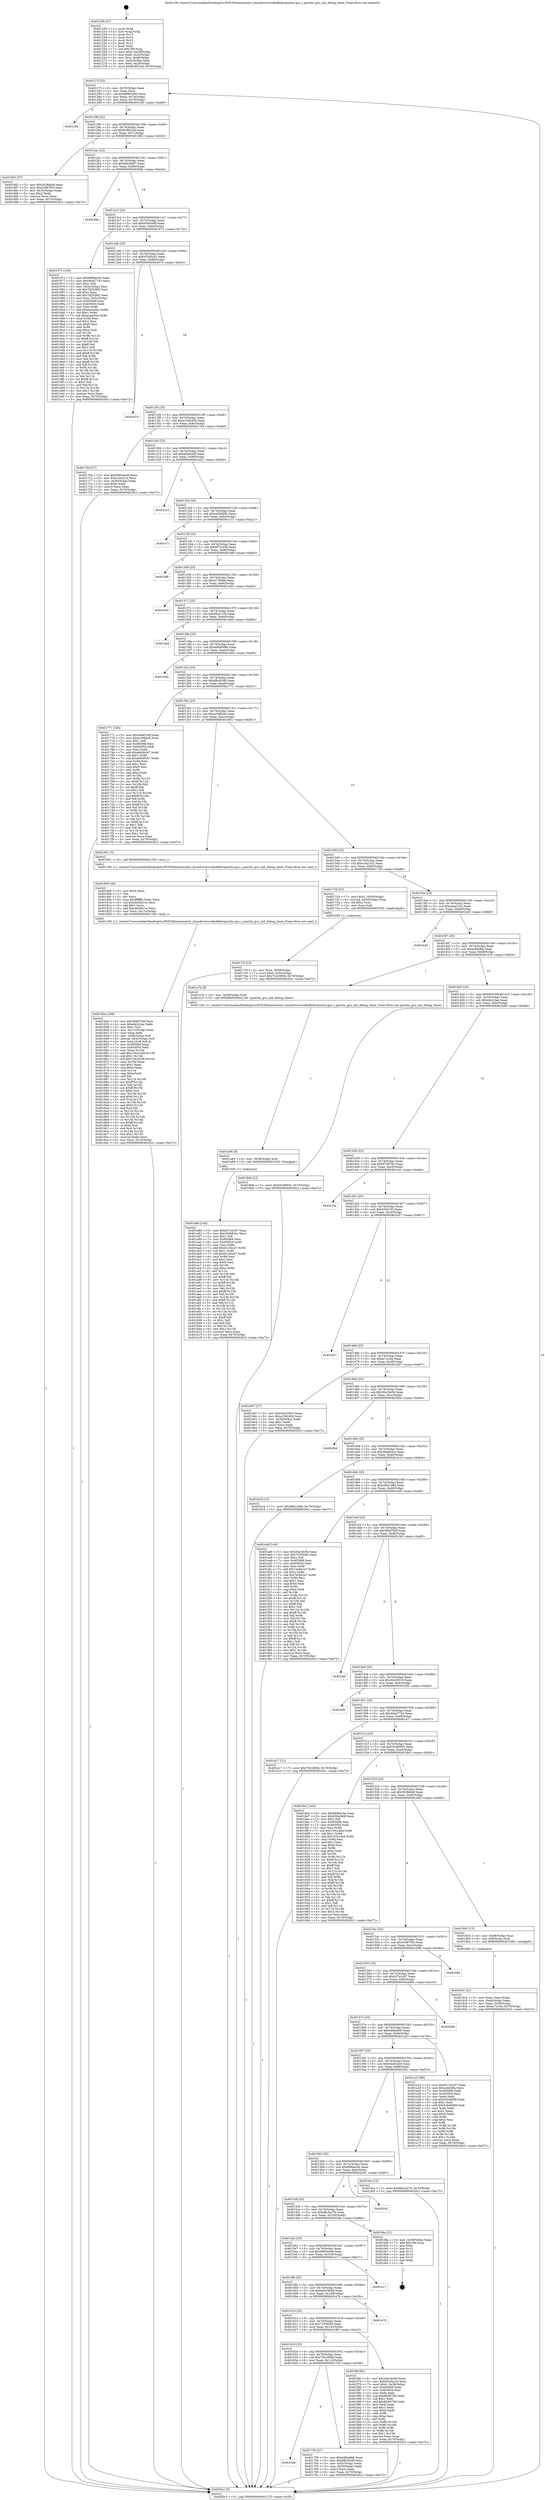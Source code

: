 digraph "0x401250" {
  label = "0x401250 (/mnt/c/Users/mathe/Desktop/tcc/POCII/binaries/extr_linuxdriversvideofbdevpxa3xx-gcu.c_pxa3xx_gcu_init_debug_timer_Final-ollvm.out::main(0))"
  labelloc = "t"
  node[shape=record]

  Entry [label="",width=0.3,height=0.3,shape=circle,fillcolor=black,style=filled]
  "0x40127f" [label="{
     0x40127f [23]\l
     | [instrs]\l
     &nbsp;&nbsp;0x40127f \<+3\>: mov -0x70(%rbp),%eax\l
     &nbsp;&nbsp;0x401282 \<+2\>: mov %eax,%ecx\l
     &nbsp;&nbsp;0x401284 \<+6\>: sub $0x8880c640,%ecx\l
     &nbsp;&nbsp;0x40128a \<+3\>: mov %eax,-0x74(%rbp)\l
     &nbsp;&nbsp;0x40128d \<+3\>: mov %ecx,-0x78(%rbp)\l
     &nbsp;&nbsp;0x401290 \<+6\>: je 0000000000401c56 \<main+0xa06\>\l
  }"]
  "0x401c56" [label="{
     0x401c56\l
  }", style=dashed]
  "0x401296" [label="{
     0x401296 [22]\l
     | [instrs]\l
     &nbsp;&nbsp;0x401296 \<+5\>: jmp 000000000040129b \<main+0x4b\>\l
     &nbsp;&nbsp;0x40129b \<+3\>: mov -0x74(%rbp),%eax\l
     &nbsp;&nbsp;0x40129e \<+5\>: sub $0x8c9f22ad,%eax\l
     &nbsp;&nbsp;0x4012a3 \<+3\>: mov %eax,-0x7c(%rbp)\l
     &nbsp;&nbsp;0x4012a6 \<+6\>: je 0000000000401682 \<main+0x432\>\l
  }"]
  Exit [label="",width=0.3,height=0.3,shape=circle,fillcolor=black,style=filled,peripheries=2]
  "0x401682" [label="{
     0x401682 [27]\l
     | [instrs]\l
     &nbsp;&nbsp;0x401682 \<+5\>: mov $0x5638db4f,%eax\l
     &nbsp;&nbsp;0x401687 \<+5\>: mov $0x5c987f54,%ecx\l
     &nbsp;&nbsp;0x40168c \<+3\>: mov -0x34(%rbp),%edx\l
     &nbsp;&nbsp;0x40168f \<+3\>: cmp $0x2,%edx\l
     &nbsp;&nbsp;0x401692 \<+3\>: cmovne %ecx,%eax\l
     &nbsp;&nbsp;0x401695 \<+3\>: mov %eax,-0x70(%rbp)\l
     &nbsp;&nbsp;0x401698 \<+5\>: jmp 00000000004020c2 \<main+0xe72\>\l
  }"]
  "0x4012ac" [label="{
     0x4012ac [22]\l
     | [instrs]\l
     &nbsp;&nbsp;0x4012ac \<+5\>: jmp 00000000004012b1 \<main+0x61\>\l
     &nbsp;&nbsp;0x4012b1 \<+3\>: mov -0x74(%rbp),%eax\l
     &nbsp;&nbsp;0x4012b4 \<+5\>: sub $0x8da3b6f7,%eax\l
     &nbsp;&nbsp;0x4012b9 \<+3\>: mov %eax,-0x80(%rbp)\l
     &nbsp;&nbsp;0x4012bc \<+6\>: je 000000000040208a \<main+0xe3a\>\l
  }"]
  "0x4020c2" [label="{
     0x4020c2 [5]\l
     | [instrs]\l
     &nbsp;&nbsp;0x4020c2 \<+5\>: jmp 000000000040127f \<main+0x2f\>\l
  }"]
  "0x401250" [label="{
     0x401250 [47]\l
     | [instrs]\l
     &nbsp;&nbsp;0x401250 \<+1\>: push %rbp\l
     &nbsp;&nbsp;0x401251 \<+3\>: mov %rsp,%rbp\l
     &nbsp;&nbsp;0x401254 \<+2\>: push %r15\l
     &nbsp;&nbsp;0x401256 \<+2\>: push %r14\l
     &nbsp;&nbsp;0x401258 \<+2\>: push %r13\l
     &nbsp;&nbsp;0x40125a \<+2\>: push %r12\l
     &nbsp;&nbsp;0x40125c \<+1\>: push %rbx\l
     &nbsp;&nbsp;0x40125d \<+7\>: sub $0x108,%rsp\l
     &nbsp;&nbsp;0x401264 \<+7\>: movl $0x0,-0x38(%rbp)\l
     &nbsp;&nbsp;0x40126b \<+3\>: mov %edi,-0x3c(%rbp)\l
     &nbsp;&nbsp;0x40126e \<+4\>: mov %rsi,-0x48(%rbp)\l
     &nbsp;&nbsp;0x401272 \<+3\>: mov -0x3c(%rbp),%edi\l
     &nbsp;&nbsp;0x401275 \<+3\>: mov %edi,-0x34(%rbp)\l
     &nbsp;&nbsp;0x401278 \<+7\>: movl $0x8c9f22ad,-0x70(%rbp)\l
  }"]
  "0x401a8d" [label="{
     0x401a8d [144]\l
     | [instrs]\l
     &nbsp;&nbsp;0x401a8d \<+5\>: mov $0x627e2c97,%eax\l
     &nbsp;&nbsp;0x401a92 \<+5\>: mov $0x26db63ec,%ecx\l
     &nbsp;&nbsp;0x401a97 \<+2\>: mov $0x1,%dl\l
     &nbsp;&nbsp;0x401a99 \<+7\>: mov 0x405068,%esi\l
     &nbsp;&nbsp;0x401aa0 \<+8\>: mov 0x405054,%r8d\l
     &nbsp;&nbsp;0x401aa8 \<+3\>: mov %esi,%r9d\l
     &nbsp;&nbsp;0x401aab \<+7\>: add $0xd1c2bcd7,%r9d\l
     &nbsp;&nbsp;0x401ab2 \<+4\>: sub $0x1,%r9d\l
     &nbsp;&nbsp;0x401ab6 \<+7\>: sub $0xd1c2bcd7,%r9d\l
     &nbsp;&nbsp;0x401abd \<+4\>: imul %r9d,%esi\l
     &nbsp;&nbsp;0x401ac1 \<+3\>: and $0x1,%esi\l
     &nbsp;&nbsp;0x401ac4 \<+3\>: cmp $0x0,%esi\l
     &nbsp;&nbsp;0x401ac7 \<+4\>: sete %r10b\l
     &nbsp;&nbsp;0x401acb \<+4\>: cmp $0xa,%r8d\l
     &nbsp;&nbsp;0x401acf \<+4\>: setl %r11b\l
     &nbsp;&nbsp;0x401ad3 \<+3\>: mov %r10b,%bl\l
     &nbsp;&nbsp;0x401ad6 \<+3\>: xor $0xff,%bl\l
     &nbsp;&nbsp;0x401ad9 \<+3\>: mov %r11b,%r14b\l
     &nbsp;&nbsp;0x401adc \<+4\>: xor $0xff,%r14b\l
     &nbsp;&nbsp;0x401ae0 \<+3\>: xor $0x1,%dl\l
     &nbsp;&nbsp;0x401ae3 \<+3\>: mov %bl,%r15b\l
     &nbsp;&nbsp;0x401ae6 \<+4\>: and $0xff,%r15b\l
     &nbsp;&nbsp;0x401aea \<+3\>: and %dl,%r10b\l
     &nbsp;&nbsp;0x401aed \<+3\>: mov %r14b,%r12b\l
     &nbsp;&nbsp;0x401af0 \<+4\>: and $0xff,%r12b\l
     &nbsp;&nbsp;0x401af4 \<+3\>: and %dl,%r11b\l
     &nbsp;&nbsp;0x401af7 \<+3\>: or %r10b,%r15b\l
     &nbsp;&nbsp;0x401afa \<+3\>: or %r11b,%r12b\l
     &nbsp;&nbsp;0x401afd \<+3\>: xor %r12b,%r15b\l
     &nbsp;&nbsp;0x401b00 \<+3\>: or %r14b,%bl\l
     &nbsp;&nbsp;0x401b03 \<+3\>: xor $0xff,%bl\l
     &nbsp;&nbsp;0x401b06 \<+3\>: or $0x1,%dl\l
     &nbsp;&nbsp;0x401b09 \<+2\>: and %dl,%bl\l
     &nbsp;&nbsp;0x401b0b \<+3\>: or %bl,%r15b\l
     &nbsp;&nbsp;0x401b0e \<+4\>: test $0x1,%r15b\l
     &nbsp;&nbsp;0x401b12 \<+3\>: cmovne %ecx,%eax\l
     &nbsp;&nbsp;0x401b15 \<+3\>: mov %eax,-0x70(%rbp)\l
     &nbsp;&nbsp;0x401b18 \<+5\>: jmp 00000000004020c2 \<main+0xe72\>\l
  }"]
  "0x40208a" [label="{
     0x40208a\l
  }", style=dashed]
  "0x4012c2" [label="{
     0x4012c2 [25]\l
     | [instrs]\l
     &nbsp;&nbsp;0x4012c2 \<+5\>: jmp 00000000004012c7 \<main+0x77\>\l
     &nbsp;&nbsp;0x4012c7 \<+3\>: mov -0x74(%rbp),%eax\l
     &nbsp;&nbsp;0x4012ca \<+5\>: sub $0x930e048f,%eax\l
     &nbsp;&nbsp;0x4012cf \<+6\>: mov %eax,-0x84(%rbp)\l
     &nbsp;&nbsp;0x4012d5 \<+6\>: je 0000000000401972 \<main+0x722\>\l
  }"]
  "0x401a84" [label="{
     0x401a84 [9]\l
     | [instrs]\l
     &nbsp;&nbsp;0x401a84 \<+4\>: mov -0x58(%rbp),%rdi\l
     &nbsp;&nbsp;0x401a88 \<+5\>: call 0000000000401030 \<free@plt\>\l
     | [calls]\l
     &nbsp;&nbsp;0x401030 \{1\} (unknown)\l
  }"]
  "0x401972" [label="{
     0x401972 [165]\l
     | [instrs]\l
     &nbsp;&nbsp;0x401972 \<+5\>: mov $0x689bec4e,%eax\l
     &nbsp;&nbsp;0x401977 \<+5\>: mov $0x46ad7743,%ecx\l
     &nbsp;&nbsp;0x40197c \<+2\>: mov $0x1,%dl\l
     &nbsp;&nbsp;0x40197e \<+3\>: mov -0x5c(%rbp),%esi\l
     &nbsp;&nbsp;0x401981 \<+6\>: sub $0x7d253fd3,%esi\l
     &nbsp;&nbsp;0x401987 \<+3\>: add $0x1,%esi\l
     &nbsp;&nbsp;0x40198a \<+6\>: add $0x7d253fd3,%esi\l
     &nbsp;&nbsp;0x401990 \<+3\>: mov %esi,-0x5c(%rbp)\l
     &nbsp;&nbsp;0x401993 \<+7\>: mov 0x405068,%esi\l
     &nbsp;&nbsp;0x40199a \<+7\>: mov 0x405054,%edi\l
     &nbsp;&nbsp;0x4019a1 \<+3\>: mov %esi,%r8d\l
     &nbsp;&nbsp;0x4019a4 \<+7\>: add $0xacaac6ec,%r8d\l
     &nbsp;&nbsp;0x4019ab \<+4\>: sub $0x1,%r8d\l
     &nbsp;&nbsp;0x4019af \<+7\>: sub $0xacaac6ec,%r8d\l
     &nbsp;&nbsp;0x4019b6 \<+4\>: imul %r8d,%esi\l
     &nbsp;&nbsp;0x4019ba \<+3\>: and $0x1,%esi\l
     &nbsp;&nbsp;0x4019bd \<+3\>: cmp $0x0,%esi\l
     &nbsp;&nbsp;0x4019c0 \<+4\>: sete %r9b\l
     &nbsp;&nbsp;0x4019c4 \<+3\>: cmp $0xa,%edi\l
     &nbsp;&nbsp;0x4019c7 \<+4\>: setl %r10b\l
     &nbsp;&nbsp;0x4019cb \<+3\>: mov %r9b,%r11b\l
     &nbsp;&nbsp;0x4019ce \<+4\>: xor $0xff,%r11b\l
     &nbsp;&nbsp;0x4019d2 \<+3\>: mov %r10b,%bl\l
     &nbsp;&nbsp;0x4019d5 \<+3\>: xor $0xff,%bl\l
     &nbsp;&nbsp;0x4019d8 \<+3\>: xor $0x1,%dl\l
     &nbsp;&nbsp;0x4019db \<+3\>: mov %r11b,%r14b\l
     &nbsp;&nbsp;0x4019de \<+4\>: and $0xff,%r14b\l
     &nbsp;&nbsp;0x4019e2 \<+3\>: and %dl,%r9b\l
     &nbsp;&nbsp;0x4019e5 \<+3\>: mov %bl,%r15b\l
     &nbsp;&nbsp;0x4019e8 \<+4\>: and $0xff,%r15b\l
     &nbsp;&nbsp;0x4019ec \<+3\>: and %dl,%r10b\l
     &nbsp;&nbsp;0x4019ef \<+3\>: or %r9b,%r14b\l
     &nbsp;&nbsp;0x4019f2 \<+3\>: or %r10b,%r15b\l
     &nbsp;&nbsp;0x4019f5 \<+3\>: xor %r15b,%r14b\l
     &nbsp;&nbsp;0x4019f8 \<+3\>: or %bl,%r11b\l
     &nbsp;&nbsp;0x4019fb \<+4\>: xor $0xff,%r11b\l
     &nbsp;&nbsp;0x4019ff \<+3\>: or $0x1,%dl\l
     &nbsp;&nbsp;0x401a02 \<+3\>: and %dl,%r11b\l
     &nbsp;&nbsp;0x401a05 \<+3\>: or %r11b,%r14b\l
     &nbsp;&nbsp;0x401a08 \<+4\>: test $0x1,%r14b\l
     &nbsp;&nbsp;0x401a0c \<+3\>: cmovne %ecx,%eax\l
     &nbsp;&nbsp;0x401a0f \<+3\>: mov %eax,-0x70(%rbp)\l
     &nbsp;&nbsp;0x401a12 \<+5\>: jmp 00000000004020c2 \<main+0xe72\>\l
  }"]
  "0x4012db" [label="{
     0x4012db [25]\l
     | [instrs]\l
     &nbsp;&nbsp;0x4012db \<+5\>: jmp 00000000004012e0 \<main+0x90\>\l
     &nbsp;&nbsp;0x4012e0 \<+3\>: mov -0x74(%rbp),%eax\l
     &nbsp;&nbsp;0x4012e3 \<+5\>: sub $0x93345cd3,%eax\l
     &nbsp;&nbsp;0x4012e8 \<+6\>: mov %eax,-0x88(%rbp)\l
     &nbsp;&nbsp;0x4012ee \<+6\>: je 000000000040207e \<main+0xe2e\>\l
  }"]
  "0x40182e" [label="{
     0x40182e [168]\l
     | [instrs]\l
     &nbsp;&nbsp;0x40182e \<+5\>: mov $0x38dd7b5f,%ecx\l
     &nbsp;&nbsp;0x401833 \<+5\>: mov $0xefa2c2ae,%edx\l
     &nbsp;&nbsp;0x401838 \<+3\>: mov $0x1,%sil\l
     &nbsp;&nbsp;0x40183b \<+6\>: mov -0x11c(%rbp),%edi\l
     &nbsp;&nbsp;0x401841 \<+3\>: imul %eax,%edi\l
     &nbsp;&nbsp;0x401844 \<+4\>: mov -0x58(%rbp),%r8\l
     &nbsp;&nbsp;0x401848 \<+4\>: movslq -0x5c(%rbp),%r9\l
     &nbsp;&nbsp;0x40184c \<+4\>: mov %edi,(%r8,%r9,4)\l
     &nbsp;&nbsp;0x401850 \<+7\>: mov 0x405068,%eax\l
     &nbsp;&nbsp;0x401857 \<+7\>: mov 0x405054,%edi\l
     &nbsp;&nbsp;0x40185e \<+3\>: mov %eax,%r10d\l
     &nbsp;&nbsp;0x401861 \<+7\>: add $0x1542cb38,%r10d\l
     &nbsp;&nbsp;0x401868 \<+4\>: sub $0x1,%r10d\l
     &nbsp;&nbsp;0x40186c \<+7\>: sub $0x1542cb38,%r10d\l
     &nbsp;&nbsp;0x401873 \<+4\>: imul %r10d,%eax\l
     &nbsp;&nbsp;0x401877 \<+3\>: and $0x1,%eax\l
     &nbsp;&nbsp;0x40187a \<+3\>: cmp $0x0,%eax\l
     &nbsp;&nbsp;0x40187d \<+4\>: sete %r11b\l
     &nbsp;&nbsp;0x401881 \<+3\>: cmp $0xa,%edi\l
     &nbsp;&nbsp;0x401884 \<+3\>: setl %bl\l
     &nbsp;&nbsp;0x401887 \<+3\>: mov %r11b,%r14b\l
     &nbsp;&nbsp;0x40188a \<+4\>: xor $0xff,%r14b\l
     &nbsp;&nbsp;0x40188e \<+3\>: mov %bl,%r15b\l
     &nbsp;&nbsp;0x401891 \<+4\>: xor $0xff,%r15b\l
     &nbsp;&nbsp;0x401895 \<+4\>: xor $0x0,%sil\l
     &nbsp;&nbsp;0x401899 \<+3\>: mov %r14b,%r12b\l
     &nbsp;&nbsp;0x40189c \<+4\>: and $0x0,%r12b\l
     &nbsp;&nbsp;0x4018a0 \<+3\>: and %sil,%r11b\l
     &nbsp;&nbsp;0x4018a3 \<+3\>: mov %r15b,%r13b\l
     &nbsp;&nbsp;0x4018a6 \<+4\>: and $0x0,%r13b\l
     &nbsp;&nbsp;0x4018aa \<+3\>: and %sil,%bl\l
     &nbsp;&nbsp;0x4018ad \<+3\>: or %r11b,%r12b\l
     &nbsp;&nbsp;0x4018b0 \<+3\>: or %bl,%r13b\l
     &nbsp;&nbsp;0x4018b3 \<+3\>: xor %r13b,%r12b\l
     &nbsp;&nbsp;0x4018b6 \<+3\>: or %r15b,%r14b\l
     &nbsp;&nbsp;0x4018b9 \<+4\>: xor $0xff,%r14b\l
     &nbsp;&nbsp;0x4018bd \<+4\>: or $0x0,%sil\l
     &nbsp;&nbsp;0x4018c1 \<+3\>: and %sil,%r14b\l
     &nbsp;&nbsp;0x4018c4 \<+3\>: or %r14b,%r12b\l
     &nbsp;&nbsp;0x4018c7 \<+4\>: test $0x1,%r12b\l
     &nbsp;&nbsp;0x4018cb \<+3\>: cmovne %edx,%ecx\l
     &nbsp;&nbsp;0x4018ce \<+3\>: mov %ecx,-0x70(%rbp)\l
     &nbsp;&nbsp;0x4018d1 \<+5\>: jmp 00000000004020c2 \<main+0xe72\>\l
  }"]
  "0x40207e" [label="{
     0x40207e\l
  }", style=dashed]
  "0x4012f4" [label="{
     0x4012f4 [25]\l
     | [instrs]\l
     &nbsp;&nbsp;0x4012f4 \<+5\>: jmp 00000000004012f9 \<main+0xa9\>\l
     &nbsp;&nbsp;0x4012f9 \<+3\>: mov -0x74(%rbp),%eax\l
     &nbsp;&nbsp;0x4012fc \<+5\>: sub $0xa15d2456,%eax\l
     &nbsp;&nbsp;0x401301 \<+6\>: mov %eax,-0x8c(%rbp)\l
     &nbsp;&nbsp;0x401307 \<+6\>: je 000000000040170d \<main+0x4bd\>\l
  }"]
  "0x401806" [label="{
     0x401806 [40]\l
     | [instrs]\l
     &nbsp;&nbsp;0x401806 \<+5\>: mov $0x2,%ecx\l
     &nbsp;&nbsp;0x40180b \<+1\>: cltd\l
     &nbsp;&nbsp;0x40180c \<+2\>: idiv %ecx\l
     &nbsp;&nbsp;0x40180e \<+6\>: imul $0xfffffffe,%edx,%ecx\l
     &nbsp;&nbsp;0x401814 \<+6\>: sub $0xcbd3b21e,%ecx\l
     &nbsp;&nbsp;0x40181a \<+3\>: add $0x1,%ecx\l
     &nbsp;&nbsp;0x40181d \<+6\>: add $0xcbd3b21e,%ecx\l
     &nbsp;&nbsp;0x401823 \<+6\>: mov %ecx,-0x11c(%rbp)\l
     &nbsp;&nbsp;0x401829 \<+5\>: call 0000000000401160 \<next_i\>\l
     | [calls]\l
     &nbsp;&nbsp;0x401160 \{1\} (/mnt/c/Users/mathe/Desktop/tcc/POCII/binaries/extr_linuxdriversvideofbdevpxa3xx-gcu.c_pxa3xx_gcu_init_debug_timer_Final-ollvm.out::next_i)\l
  }"]
  "0x40170d" [label="{
     0x40170d [27]\l
     | [instrs]\l
     &nbsp;&nbsp;0x40170d \<+5\>: mov $0x6993ee48,%eax\l
     &nbsp;&nbsp;0x401712 \<+5\>: mov $0xe1fa23c2,%ecx\l
     &nbsp;&nbsp;0x401717 \<+3\>: mov -0x30(%rbp),%edx\l
     &nbsp;&nbsp;0x40171a \<+3\>: cmp $0x0,%edx\l
     &nbsp;&nbsp;0x40171d \<+3\>: cmove %ecx,%eax\l
     &nbsp;&nbsp;0x401720 \<+3\>: mov %eax,-0x70(%rbp)\l
     &nbsp;&nbsp;0x401723 \<+5\>: jmp 00000000004020c2 \<main+0xe72\>\l
  }"]
  "0x40130d" [label="{
     0x40130d [25]\l
     | [instrs]\l
     &nbsp;&nbsp;0x40130d \<+5\>: jmp 0000000000401312 \<main+0xc2\>\l
     &nbsp;&nbsp;0x401312 \<+3\>: mov -0x74(%rbp),%eax\l
     &nbsp;&nbsp;0x401315 \<+5\>: sub $0xacbfd3d9,%eax\l
     &nbsp;&nbsp;0x40131a \<+6\>: mov %eax,-0x90(%rbp)\l
     &nbsp;&nbsp;0x401320 \<+6\>: je 0000000000401e23 \<main+0xbd3\>\l
  }"]
  "0x401646" [label="{
     0x401646\l
  }", style=dashed]
  "0x401e23" [label="{
     0x401e23\l
  }", style=dashed]
  "0x401326" [label="{
     0x401326 [25]\l
     | [instrs]\l
     &nbsp;&nbsp;0x401326 \<+5\>: jmp 000000000040132b \<main+0xdb\>\l
     &nbsp;&nbsp;0x40132b \<+3\>: mov -0x74(%rbp),%eax\l
     &nbsp;&nbsp;0x40132e \<+5\>: sub $0xb429d08c,%eax\l
     &nbsp;&nbsp;0x401333 \<+6\>: mov %eax,-0x94(%rbp)\l
     &nbsp;&nbsp;0x401339 \<+6\>: je 0000000000401c71 \<main+0xa21\>\l
  }"]
  "0x401756" [label="{
     0x401756 [27]\l
     | [instrs]\l
     &nbsp;&nbsp;0x401756 \<+5\>: mov $0x64fba866,%eax\l
     &nbsp;&nbsp;0x40175b \<+5\>: mov $0xdfbc92d8,%ecx\l
     &nbsp;&nbsp;0x401760 \<+3\>: mov -0x5c(%rbp),%edx\l
     &nbsp;&nbsp;0x401763 \<+3\>: cmp -0x50(%rbp),%edx\l
     &nbsp;&nbsp;0x401766 \<+3\>: cmovl %ecx,%eax\l
     &nbsp;&nbsp;0x401769 \<+3\>: mov %eax,-0x70(%rbp)\l
     &nbsp;&nbsp;0x40176c \<+5\>: jmp 00000000004020c2 \<main+0xe72\>\l
  }"]
  "0x401c71" [label="{
     0x401c71\l
  }", style=dashed]
  "0x40133f" [label="{
     0x40133f [25]\l
     | [instrs]\l
     &nbsp;&nbsp;0x40133f \<+5\>: jmp 0000000000401344 \<main+0xf4\>\l
     &nbsp;&nbsp;0x401344 \<+3\>: mov -0x74(%rbp),%eax\l
     &nbsp;&nbsp;0x401347 \<+5\>: sub $0xbf75c458,%eax\l
     &nbsp;&nbsp;0x40134c \<+6\>: mov %eax,-0x98(%rbp)\l
     &nbsp;&nbsp;0x401352 \<+6\>: je 0000000000401df9 \<main+0xba9\>\l
  }"]
  "0x40162d" [label="{
     0x40162d [25]\l
     | [instrs]\l
     &nbsp;&nbsp;0x40162d \<+5\>: jmp 0000000000401632 \<main+0x3e2\>\l
     &nbsp;&nbsp;0x401632 \<+3\>: mov -0x74(%rbp),%eax\l
     &nbsp;&nbsp;0x401635 \<+5\>: sub $0x7541895b,%eax\l
     &nbsp;&nbsp;0x40163a \<+6\>: mov %eax,-0x110(%rbp)\l
     &nbsp;&nbsp;0x401640 \<+6\>: je 0000000000401756 \<main+0x506\>\l
  }"]
  "0x401df9" [label="{
     0x401df9\l
  }", style=dashed]
  "0x401358" [label="{
     0x401358 [25]\l
     | [instrs]\l
     &nbsp;&nbsp;0x401358 \<+5\>: jmp 000000000040135d \<main+0x10d\>\l
     &nbsp;&nbsp;0x40135d \<+3\>: mov -0x74(%rbp),%eax\l
     &nbsp;&nbsp;0x401360 \<+5\>: sub $0xd17f94fa,%eax\l
     &nbsp;&nbsp;0x401365 \<+6\>: mov %eax,-0x9c(%rbp)\l
     &nbsp;&nbsp;0x40136b \<+6\>: je 0000000000401ed3 \<main+0xc83\>\l
  }"]
  "0x401f6f" [label="{
     0x401f6f [95]\l
     | [instrs]\l
     &nbsp;&nbsp;0x401f6f \<+5\>: mov $0x26a16e5b,%eax\l
     &nbsp;&nbsp;0x401f74 \<+5\>: mov $0x65e3b416,%ecx\l
     &nbsp;&nbsp;0x401f79 \<+7\>: movl $0x0,-0x38(%rbp)\l
     &nbsp;&nbsp;0x401f80 \<+7\>: mov 0x405068,%edx\l
     &nbsp;&nbsp;0x401f87 \<+7\>: mov 0x405054,%esi\l
     &nbsp;&nbsp;0x401f8e \<+2\>: mov %edx,%edi\l
     &nbsp;&nbsp;0x401f90 \<+6\>: sub $0x6fc85796,%edi\l
     &nbsp;&nbsp;0x401f96 \<+3\>: sub $0x1,%edi\l
     &nbsp;&nbsp;0x401f99 \<+6\>: add $0x6fc85796,%edi\l
     &nbsp;&nbsp;0x401f9f \<+3\>: imul %edi,%edx\l
     &nbsp;&nbsp;0x401fa2 \<+3\>: and $0x1,%edx\l
     &nbsp;&nbsp;0x401fa5 \<+3\>: cmp $0x0,%edx\l
     &nbsp;&nbsp;0x401fa8 \<+4\>: sete %r8b\l
     &nbsp;&nbsp;0x401fac \<+3\>: cmp $0xa,%esi\l
     &nbsp;&nbsp;0x401faf \<+4\>: setl %r9b\l
     &nbsp;&nbsp;0x401fb3 \<+3\>: mov %r8b,%r10b\l
     &nbsp;&nbsp;0x401fb6 \<+3\>: and %r9b,%r10b\l
     &nbsp;&nbsp;0x401fb9 \<+3\>: xor %r9b,%r8b\l
     &nbsp;&nbsp;0x401fbc \<+3\>: or %r8b,%r10b\l
     &nbsp;&nbsp;0x401fbf \<+4\>: test $0x1,%r10b\l
     &nbsp;&nbsp;0x401fc3 \<+3\>: cmovne %ecx,%eax\l
     &nbsp;&nbsp;0x401fc6 \<+3\>: mov %eax,-0x70(%rbp)\l
     &nbsp;&nbsp;0x401fc9 \<+5\>: jmp 00000000004020c2 \<main+0xe72\>\l
  }"]
  "0x401ed3" [label="{
     0x401ed3\l
  }", style=dashed]
  "0x401371" [label="{
     0x401371 [25]\l
     | [instrs]\l
     &nbsp;&nbsp;0x401371 \<+5\>: jmp 0000000000401376 \<main+0x126\>\l
     &nbsp;&nbsp;0x401376 \<+3\>: mov -0x74(%rbp),%eax\l
     &nbsp;&nbsp;0x401379 \<+5\>: sub $0xd8a211f4,%eax\l
     &nbsp;&nbsp;0x40137e \<+6\>: mov %eax,-0xa0(%rbp)\l
     &nbsp;&nbsp;0x401384 \<+6\>: je 0000000000401ded \<main+0xb9d\>\l
  }"]
  "0x401614" [label="{
     0x401614 [25]\l
     | [instrs]\l
     &nbsp;&nbsp;0x401614 \<+5\>: jmp 0000000000401619 \<main+0x3c9\>\l
     &nbsp;&nbsp;0x401619 \<+3\>: mov -0x74(%rbp),%eax\l
     &nbsp;&nbsp;0x40161c \<+5\>: sub $0x7255f283,%eax\l
     &nbsp;&nbsp;0x401621 \<+6\>: mov %eax,-0x10c(%rbp)\l
     &nbsp;&nbsp;0x401627 \<+6\>: je 0000000000401f6f \<main+0xd1f\>\l
  }"]
  "0x401ded" [label="{
     0x401ded\l
  }", style=dashed]
  "0x40138a" [label="{
     0x40138a [25]\l
     | [instrs]\l
     &nbsp;&nbsp;0x40138a \<+5\>: jmp 000000000040138f \<main+0x13f\>\l
     &nbsp;&nbsp;0x40138f \<+3\>: mov -0x74(%rbp),%eax\l
     &nbsp;&nbsp;0x401392 \<+5\>: sub $0xdd895d86,%eax\l
     &nbsp;&nbsp;0x401397 \<+6\>: mov %eax,-0xa4(%rbp)\l
     &nbsp;&nbsp;0x40139d \<+6\>: je 0000000000401d44 \<main+0xaf4\>\l
  }"]
  "0x401e7b" [label="{
     0x401e7b\l
  }", style=dashed]
  "0x401d44" [label="{
     0x401d44\l
  }", style=dashed]
  "0x4013a3" [label="{
     0x4013a3 [25]\l
     | [instrs]\l
     &nbsp;&nbsp;0x4013a3 \<+5\>: jmp 00000000004013a8 \<main+0x158\>\l
     &nbsp;&nbsp;0x4013a8 \<+3\>: mov -0x74(%rbp),%eax\l
     &nbsp;&nbsp;0x4013ab \<+5\>: sub $0xdfbc92d8,%eax\l
     &nbsp;&nbsp;0x4013b0 \<+6\>: mov %eax,-0xa8(%rbp)\l
     &nbsp;&nbsp;0x4013b6 \<+6\>: je 0000000000401771 \<main+0x521\>\l
  }"]
  "0x4015fb" [label="{
     0x4015fb [25]\l
     | [instrs]\l
     &nbsp;&nbsp;0x4015fb \<+5\>: jmp 0000000000401600 \<main+0x3b0\>\l
     &nbsp;&nbsp;0x401600 \<+3\>: mov -0x74(%rbp),%eax\l
     &nbsp;&nbsp;0x401603 \<+5\>: sub $0x6ab54b9d,%eax\l
     &nbsp;&nbsp;0x401608 \<+6\>: mov %eax,-0x108(%rbp)\l
     &nbsp;&nbsp;0x40160e \<+6\>: je 0000000000401e7b \<main+0xc2b\>\l
  }"]
  "0x401771" [label="{
     0x401771 [144]\l
     | [instrs]\l
     &nbsp;&nbsp;0x401771 \<+5\>: mov $0x38dd7b5f,%eax\l
     &nbsp;&nbsp;0x401776 \<+5\>: mov $0xe109f2a6,%ecx\l
     &nbsp;&nbsp;0x40177b \<+2\>: mov $0x1,%dl\l
     &nbsp;&nbsp;0x40177d \<+7\>: mov 0x405068,%esi\l
     &nbsp;&nbsp;0x401784 \<+7\>: mov 0x405054,%edi\l
     &nbsp;&nbsp;0x40178b \<+3\>: mov %esi,%r8d\l
     &nbsp;&nbsp;0x40178e \<+7\>: add $0xa66d0c97,%r8d\l
     &nbsp;&nbsp;0x401795 \<+4\>: sub $0x1,%r8d\l
     &nbsp;&nbsp;0x401799 \<+7\>: sub $0xa66d0c97,%r8d\l
     &nbsp;&nbsp;0x4017a0 \<+4\>: imul %r8d,%esi\l
     &nbsp;&nbsp;0x4017a4 \<+3\>: and $0x1,%esi\l
     &nbsp;&nbsp;0x4017a7 \<+3\>: cmp $0x0,%esi\l
     &nbsp;&nbsp;0x4017aa \<+4\>: sete %r9b\l
     &nbsp;&nbsp;0x4017ae \<+3\>: cmp $0xa,%edi\l
     &nbsp;&nbsp;0x4017b1 \<+4\>: setl %r10b\l
     &nbsp;&nbsp;0x4017b5 \<+3\>: mov %r9b,%r11b\l
     &nbsp;&nbsp;0x4017b8 \<+4\>: xor $0xff,%r11b\l
     &nbsp;&nbsp;0x4017bc \<+3\>: mov %r10b,%bl\l
     &nbsp;&nbsp;0x4017bf \<+3\>: xor $0xff,%bl\l
     &nbsp;&nbsp;0x4017c2 \<+3\>: xor $0x1,%dl\l
     &nbsp;&nbsp;0x4017c5 \<+3\>: mov %r11b,%r14b\l
     &nbsp;&nbsp;0x4017c8 \<+4\>: and $0xff,%r14b\l
     &nbsp;&nbsp;0x4017cc \<+3\>: and %dl,%r9b\l
     &nbsp;&nbsp;0x4017cf \<+3\>: mov %bl,%r15b\l
     &nbsp;&nbsp;0x4017d2 \<+4\>: and $0xff,%r15b\l
     &nbsp;&nbsp;0x4017d6 \<+3\>: and %dl,%r10b\l
     &nbsp;&nbsp;0x4017d9 \<+3\>: or %r9b,%r14b\l
     &nbsp;&nbsp;0x4017dc \<+3\>: or %r10b,%r15b\l
     &nbsp;&nbsp;0x4017df \<+3\>: xor %r15b,%r14b\l
     &nbsp;&nbsp;0x4017e2 \<+3\>: or %bl,%r11b\l
     &nbsp;&nbsp;0x4017e5 \<+4\>: xor $0xff,%r11b\l
     &nbsp;&nbsp;0x4017e9 \<+3\>: or $0x1,%dl\l
     &nbsp;&nbsp;0x4017ec \<+3\>: and %dl,%r11b\l
     &nbsp;&nbsp;0x4017ef \<+3\>: or %r11b,%r14b\l
     &nbsp;&nbsp;0x4017f2 \<+4\>: test $0x1,%r14b\l
     &nbsp;&nbsp;0x4017f6 \<+3\>: cmovne %ecx,%eax\l
     &nbsp;&nbsp;0x4017f9 \<+3\>: mov %eax,-0x70(%rbp)\l
     &nbsp;&nbsp;0x4017fc \<+5\>: jmp 00000000004020c2 \<main+0xe72\>\l
  }"]
  "0x4013bc" [label="{
     0x4013bc [25]\l
     | [instrs]\l
     &nbsp;&nbsp;0x4013bc \<+5\>: jmp 00000000004013c1 \<main+0x171\>\l
     &nbsp;&nbsp;0x4013c1 \<+3\>: mov -0x74(%rbp),%eax\l
     &nbsp;&nbsp;0x4013c4 \<+5\>: sub $0xe109f2a6,%eax\l
     &nbsp;&nbsp;0x4013c9 \<+6\>: mov %eax,-0xac(%rbp)\l
     &nbsp;&nbsp;0x4013cf \<+6\>: je 0000000000401801 \<main+0x5b1\>\l
  }"]
  "0x401e17" [label="{
     0x401e17\l
  }", style=dashed]
  "0x401801" [label="{
     0x401801 [5]\l
     | [instrs]\l
     &nbsp;&nbsp;0x401801 \<+5\>: call 0000000000401160 \<next_i\>\l
     | [calls]\l
     &nbsp;&nbsp;0x401160 \{1\} (/mnt/c/Users/mathe/Desktop/tcc/POCII/binaries/extr_linuxdriversvideofbdevpxa3xx-gcu.c_pxa3xx_gcu_init_debug_timer_Final-ollvm.out::next_i)\l
  }"]
  "0x4013d5" [label="{
     0x4013d5 [25]\l
     | [instrs]\l
     &nbsp;&nbsp;0x4013d5 \<+5\>: jmp 00000000004013da \<main+0x18a\>\l
     &nbsp;&nbsp;0x4013da \<+3\>: mov -0x74(%rbp),%eax\l
     &nbsp;&nbsp;0x4013dd \<+5\>: sub $0xe1fa23c2,%eax\l
     &nbsp;&nbsp;0x4013e2 \<+6\>: mov %eax,-0xb0(%rbp)\l
     &nbsp;&nbsp;0x4013e8 \<+6\>: je 0000000000401728 \<main+0x4d8\>\l
  }"]
  "0x4015e2" [label="{
     0x4015e2 [25]\l
     | [instrs]\l
     &nbsp;&nbsp;0x4015e2 \<+5\>: jmp 00000000004015e7 \<main+0x397\>\l
     &nbsp;&nbsp;0x4015e7 \<+3\>: mov -0x74(%rbp),%eax\l
     &nbsp;&nbsp;0x4015ea \<+5\>: sub $0x6993ee48,%eax\l
     &nbsp;&nbsp;0x4015ef \<+6\>: mov %eax,-0x104(%rbp)\l
     &nbsp;&nbsp;0x4015f5 \<+6\>: je 0000000000401e17 \<main+0xbc7\>\l
  }"]
  "0x401728" [label="{
     0x401728 [23]\l
     | [instrs]\l
     &nbsp;&nbsp;0x401728 \<+7\>: movl $0x1,-0x50(%rbp)\l
     &nbsp;&nbsp;0x40172f \<+4\>: movslq -0x50(%rbp),%rax\l
     &nbsp;&nbsp;0x401733 \<+4\>: shl $0x2,%rax\l
     &nbsp;&nbsp;0x401737 \<+3\>: mov %rax,%rdi\l
     &nbsp;&nbsp;0x40173a \<+5\>: call 0000000000401050 \<malloc@plt\>\l
     | [calls]\l
     &nbsp;&nbsp;0x401050 \{1\} (unknown)\l
  }"]
  "0x4013ee" [label="{
     0x4013ee [25]\l
     | [instrs]\l
     &nbsp;&nbsp;0x4013ee \<+5\>: jmp 00000000004013f3 \<main+0x1a3\>\l
     &nbsp;&nbsp;0x4013f3 \<+3\>: mov -0x74(%rbp),%eax\l
     &nbsp;&nbsp;0x4013f6 \<+5\>: sub $0xeaaa21e2,%eax\l
     &nbsp;&nbsp;0x4013fb \<+6\>: mov %eax,-0xb4(%rbp)\l
     &nbsp;&nbsp;0x401401 \<+6\>: je 0000000000401b29 \<main+0x8d9\>\l
  }"]
  "0x401fda" [label="{
     0x401fda [21]\l
     | [instrs]\l
     &nbsp;&nbsp;0x401fda \<+3\>: mov -0x38(%rbp),%eax\l
     &nbsp;&nbsp;0x401fdd \<+7\>: add $0x108,%rsp\l
     &nbsp;&nbsp;0x401fe4 \<+1\>: pop %rbx\l
     &nbsp;&nbsp;0x401fe5 \<+2\>: pop %r12\l
     &nbsp;&nbsp;0x401fe7 \<+2\>: pop %r13\l
     &nbsp;&nbsp;0x401fe9 \<+2\>: pop %r14\l
     &nbsp;&nbsp;0x401feb \<+2\>: pop %r15\l
     &nbsp;&nbsp;0x401fed \<+1\>: pop %rbp\l
     &nbsp;&nbsp;0x401fee \<+1\>: ret\l
  }"]
  "0x401b29" [label="{
     0x401b29\l
  }", style=dashed]
  "0x401407" [label="{
     0x401407 [25]\l
     | [instrs]\l
     &nbsp;&nbsp;0x401407 \<+5\>: jmp 000000000040140c \<main+0x1bc\>\l
     &nbsp;&nbsp;0x40140c \<+3\>: mov -0x74(%rbp),%eax\l
     &nbsp;&nbsp;0x40140f \<+5\>: sub $0xecbfc8fa,%eax\l
     &nbsp;&nbsp;0x401414 \<+6\>: mov %eax,-0xb8(%rbp)\l
     &nbsp;&nbsp;0x40141a \<+6\>: je 0000000000401a7b \<main+0x82b\>\l
  }"]
  "0x4015c9" [label="{
     0x4015c9 [25]\l
     | [instrs]\l
     &nbsp;&nbsp;0x4015c9 \<+5\>: jmp 00000000004015ce \<main+0x37e\>\l
     &nbsp;&nbsp;0x4015ce \<+3\>: mov -0x74(%rbp),%eax\l
     &nbsp;&nbsp;0x4015d1 \<+5\>: sub $0x68c3a27b,%eax\l
     &nbsp;&nbsp;0x4015d6 \<+6\>: mov %eax,-0x100(%rbp)\l
     &nbsp;&nbsp;0x4015dc \<+6\>: je 0000000000401fda \<main+0xd8a\>\l
  }"]
  "0x401a7b" [label="{
     0x401a7b [9]\l
     | [instrs]\l
     &nbsp;&nbsp;0x401a7b \<+4\>: mov -0x58(%rbp),%rdi\l
     &nbsp;&nbsp;0x401a7f \<+5\>: call 0000000000401240 \<pxa3xx_gcu_init_debug_timer\>\l
     | [calls]\l
     &nbsp;&nbsp;0x401240 \{1\} (/mnt/c/Users/mathe/Desktop/tcc/POCII/binaries/extr_linuxdriversvideofbdevpxa3xx-gcu.c_pxa3xx_gcu_init_debug_timer_Final-ollvm.out::pxa3xx_gcu_init_debug_timer)\l
  }"]
  "0x401420" [label="{
     0x401420 [25]\l
     | [instrs]\l
     &nbsp;&nbsp;0x401420 \<+5\>: jmp 0000000000401425 \<main+0x1d5\>\l
     &nbsp;&nbsp;0x401425 \<+3\>: mov -0x74(%rbp),%eax\l
     &nbsp;&nbsp;0x401428 \<+5\>: sub $0xefa2c2ae,%eax\l
     &nbsp;&nbsp;0x40142d \<+6\>: mov %eax,-0xbc(%rbp)\l
     &nbsp;&nbsp;0x401433 \<+6\>: je 00000000004018d6 \<main+0x686\>\l
  }"]
  "0x402041" [label="{
     0x402041\l
  }", style=dashed]
  "0x4018d6" [label="{
     0x4018d6 [12]\l
     | [instrs]\l
     &nbsp;&nbsp;0x4018d6 \<+7\>: movl $0x55c90952,-0x70(%rbp)\l
     &nbsp;&nbsp;0x4018dd \<+5\>: jmp 00000000004020c2 \<main+0xe72\>\l
  }"]
  "0x401439" [label="{
     0x401439 [25]\l
     | [instrs]\l
     &nbsp;&nbsp;0x401439 \<+5\>: jmp 000000000040143e \<main+0x1ee\>\l
     &nbsp;&nbsp;0x40143e \<+3\>: mov -0x74(%rbp),%eax\l
     &nbsp;&nbsp;0x401441 \<+5\>: sub $0xf979976c,%eax\l
     &nbsp;&nbsp;0x401446 \<+6\>: mov %eax,-0xc0(%rbp)\l
     &nbsp;&nbsp;0x40144c \<+6\>: je 0000000000401cbe \<main+0xa6e\>\l
  }"]
  "0x4015b0" [label="{
     0x4015b0 [25]\l
     | [instrs]\l
     &nbsp;&nbsp;0x4015b0 \<+5\>: jmp 00000000004015b5 \<main+0x365\>\l
     &nbsp;&nbsp;0x4015b5 \<+3\>: mov -0x74(%rbp),%eax\l
     &nbsp;&nbsp;0x4015b8 \<+5\>: sub $0x689bec4e,%eax\l
     &nbsp;&nbsp;0x4015bd \<+6\>: mov %eax,-0xfc(%rbp)\l
     &nbsp;&nbsp;0x4015c3 \<+6\>: je 0000000000402041 \<main+0xdf1\>\l
  }"]
  "0x401cbe" [label="{
     0x401cbe\l
  }", style=dashed]
  "0x401452" [label="{
     0x401452 [25]\l
     | [instrs]\l
     &nbsp;&nbsp;0x401452 \<+5\>: jmp 0000000000401457 \<main+0x207\>\l
     &nbsp;&nbsp;0x401457 \<+3\>: mov -0x74(%rbp),%eax\l
     &nbsp;&nbsp;0x40145a \<+5\>: sub $0x4354192,%eax\l
     &nbsp;&nbsp;0x40145f \<+6\>: mov %eax,-0xc4(%rbp)\l
     &nbsp;&nbsp;0x401465 \<+6\>: je 0000000000401b57 \<main+0x907\>\l
  }"]
  "0x401fce" [label="{
     0x401fce [12]\l
     | [instrs]\l
     &nbsp;&nbsp;0x401fce \<+7\>: movl $0x68c3a27b,-0x70(%rbp)\l
     &nbsp;&nbsp;0x401fd5 \<+5\>: jmp 00000000004020c2 \<main+0xe72\>\l
  }"]
  "0x401b57" [label="{
     0x401b57\l
  }", style=dashed]
  "0x40146b" [label="{
     0x40146b [25]\l
     | [instrs]\l
     &nbsp;&nbsp;0x40146b \<+5\>: jmp 0000000000401470 \<main+0x220\>\l
     &nbsp;&nbsp;0x401470 \<+3\>: mov -0x74(%rbp),%eax\l
     &nbsp;&nbsp;0x401473 \<+5\>: sub $0xec7a18a,%eax\l
     &nbsp;&nbsp;0x401478 \<+6\>: mov %eax,-0xc8(%rbp)\l
     &nbsp;&nbsp;0x40147e \<+6\>: je 00000000004016d7 \<main+0x487\>\l
  }"]
  "0x401597" [label="{
     0x401597 [25]\l
     | [instrs]\l
     &nbsp;&nbsp;0x401597 \<+5\>: jmp 000000000040159c \<main+0x34c\>\l
     &nbsp;&nbsp;0x40159c \<+3\>: mov -0x74(%rbp),%eax\l
     &nbsp;&nbsp;0x40159f \<+5\>: sub $0x65e3b416,%eax\l
     &nbsp;&nbsp;0x4015a4 \<+6\>: mov %eax,-0xf8(%rbp)\l
     &nbsp;&nbsp;0x4015aa \<+6\>: je 0000000000401fce \<main+0xd7e\>\l
  }"]
  "0x4016d7" [label="{
     0x4016d7 [27]\l
     | [instrs]\l
     &nbsp;&nbsp;0x4016d7 \<+5\>: mov $0x42e35910,%eax\l
     &nbsp;&nbsp;0x4016dc \<+5\>: mov $0xa15d2456,%ecx\l
     &nbsp;&nbsp;0x4016e1 \<+3\>: mov -0x30(%rbp),%edx\l
     &nbsp;&nbsp;0x4016e4 \<+3\>: cmp $0x1,%edx\l
     &nbsp;&nbsp;0x4016e7 \<+3\>: cmovl %ecx,%eax\l
     &nbsp;&nbsp;0x4016ea \<+3\>: mov %eax,-0x70(%rbp)\l
     &nbsp;&nbsp;0x4016ed \<+5\>: jmp 00000000004020c2 \<main+0xe72\>\l
  }"]
  "0x401484" [label="{
     0x401484 [25]\l
     | [instrs]\l
     &nbsp;&nbsp;0x401484 \<+5\>: jmp 0000000000401489 \<main+0x239\>\l
     &nbsp;&nbsp;0x401489 \<+3\>: mov -0x74(%rbp),%eax\l
     &nbsp;&nbsp;0x40148c \<+5\>: sub $0x26a16e5b,%eax\l
     &nbsp;&nbsp;0x401491 \<+6\>: mov %eax,-0xcc(%rbp)\l
     &nbsp;&nbsp;0x401497 \<+6\>: je 00000000004020b4 \<main+0xe64\>\l
  }"]
  "0x401a23" [label="{
     0x401a23 [88]\l
     | [instrs]\l
     &nbsp;&nbsp;0x401a23 \<+5\>: mov $0x627e2c97,%eax\l
     &nbsp;&nbsp;0x401a28 \<+5\>: mov $0xecbfc8fa,%ecx\l
     &nbsp;&nbsp;0x401a2d \<+7\>: mov 0x405068,%edx\l
     &nbsp;&nbsp;0x401a34 \<+7\>: mov 0x405054,%esi\l
     &nbsp;&nbsp;0x401a3b \<+2\>: mov %edx,%edi\l
     &nbsp;&nbsp;0x401a3d \<+6\>: sub $0x5c6469d9,%edi\l
     &nbsp;&nbsp;0x401a43 \<+3\>: sub $0x1,%edi\l
     &nbsp;&nbsp;0x401a46 \<+6\>: add $0x5c6469d9,%edi\l
     &nbsp;&nbsp;0x401a4c \<+3\>: imul %edi,%edx\l
     &nbsp;&nbsp;0x401a4f \<+3\>: and $0x1,%edx\l
     &nbsp;&nbsp;0x401a52 \<+3\>: cmp $0x0,%edx\l
     &nbsp;&nbsp;0x401a55 \<+4\>: sete %r8b\l
     &nbsp;&nbsp;0x401a59 \<+3\>: cmp $0xa,%esi\l
     &nbsp;&nbsp;0x401a5c \<+4\>: setl %r9b\l
     &nbsp;&nbsp;0x401a60 \<+3\>: mov %r8b,%r10b\l
     &nbsp;&nbsp;0x401a63 \<+3\>: and %r9b,%r10b\l
     &nbsp;&nbsp;0x401a66 \<+3\>: xor %r9b,%r8b\l
     &nbsp;&nbsp;0x401a69 \<+3\>: or %r8b,%r10b\l
     &nbsp;&nbsp;0x401a6c \<+4\>: test $0x1,%r10b\l
     &nbsp;&nbsp;0x401a70 \<+3\>: cmovne %ecx,%eax\l
     &nbsp;&nbsp;0x401a73 \<+3\>: mov %eax,-0x70(%rbp)\l
     &nbsp;&nbsp;0x401a76 \<+5\>: jmp 00000000004020c2 \<main+0xe72\>\l
  }"]
  "0x4020b4" [label="{
     0x4020b4\l
  }", style=dashed]
  "0x40149d" [label="{
     0x40149d [25]\l
     | [instrs]\l
     &nbsp;&nbsp;0x40149d \<+5\>: jmp 00000000004014a2 \<main+0x252\>\l
     &nbsp;&nbsp;0x4014a2 \<+3\>: mov -0x74(%rbp),%eax\l
     &nbsp;&nbsp;0x4014a5 \<+5\>: sub $0x26db63ec,%eax\l
     &nbsp;&nbsp;0x4014aa \<+6\>: mov %eax,-0xd0(%rbp)\l
     &nbsp;&nbsp;0x4014b0 \<+6\>: je 0000000000401b1d \<main+0x8cd\>\l
  }"]
  "0x40157e" [label="{
     0x40157e [25]\l
     | [instrs]\l
     &nbsp;&nbsp;0x40157e \<+5\>: jmp 0000000000401583 \<main+0x333\>\l
     &nbsp;&nbsp;0x401583 \<+3\>: mov -0x74(%rbp),%eax\l
     &nbsp;&nbsp;0x401586 \<+5\>: sub $0x64fba866,%eax\l
     &nbsp;&nbsp;0x40158b \<+6\>: mov %eax,-0xf4(%rbp)\l
     &nbsp;&nbsp;0x401591 \<+6\>: je 0000000000401a23 \<main+0x7d3\>\l
  }"]
  "0x401b1d" [label="{
     0x401b1d [12]\l
     | [instrs]\l
     &nbsp;&nbsp;0x401b1d \<+7\>: movl $0x28621e84,-0x70(%rbp)\l
     &nbsp;&nbsp;0x401b24 \<+5\>: jmp 00000000004020c2 \<main+0xe72\>\l
  }"]
  "0x4014b6" [label="{
     0x4014b6 [25]\l
     | [instrs]\l
     &nbsp;&nbsp;0x4014b6 \<+5\>: jmp 00000000004014bb \<main+0x26b\>\l
     &nbsp;&nbsp;0x4014bb \<+3\>: mov -0x74(%rbp),%eax\l
     &nbsp;&nbsp;0x4014be \<+5\>: sub $0x28621e84,%eax\l
     &nbsp;&nbsp;0x4014c3 \<+6\>: mov %eax,-0xd4(%rbp)\l
     &nbsp;&nbsp;0x4014c9 \<+6\>: je 0000000000401edf \<main+0xc8f\>\l
  }"]
  "0x402060" [label="{
     0x402060\l
  }", style=dashed]
  "0x401edf" [label="{
     0x401edf [144]\l
     | [instrs]\l
     &nbsp;&nbsp;0x401edf \<+5\>: mov $0x26a16e5b,%eax\l
     &nbsp;&nbsp;0x401ee4 \<+5\>: mov $0x7255f283,%ecx\l
     &nbsp;&nbsp;0x401ee9 \<+2\>: mov $0x1,%dl\l
     &nbsp;&nbsp;0x401eeb \<+7\>: mov 0x405068,%esi\l
     &nbsp;&nbsp;0x401ef2 \<+7\>: mov 0x405054,%edi\l
     &nbsp;&nbsp;0x401ef9 \<+3\>: mov %esi,%r8d\l
     &nbsp;&nbsp;0x401efc \<+7\>: add $0x7ecbb1e7,%r8d\l
     &nbsp;&nbsp;0x401f03 \<+4\>: sub $0x1,%r8d\l
     &nbsp;&nbsp;0x401f07 \<+7\>: sub $0x7ecbb1e7,%r8d\l
     &nbsp;&nbsp;0x401f0e \<+4\>: imul %r8d,%esi\l
     &nbsp;&nbsp;0x401f12 \<+3\>: and $0x1,%esi\l
     &nbsp;&nbsp;0x401f15 \<+3\>: cmp $0x0,%esi\l
     &nbsp;&nbsp;0x401f18 \<+4\>: sete %r9b\l
     &nbsp;&nbsp;0x401f1c \<+3\>: cmp $0xa,%edi\l
     &nbsp;&nbsp;0x401f1f \<+4\>: setl %r10b\l
     &nbsp;&nbsp;0x401f23 \<+3\>: mov %r9b,%r11b\l
     &nbsp;&nbsp;0x401f26 \<+4\>: xor $0xff,%r11b\l
     &nbsp;&nbsp;0x401f2a \<+3\>: mov %r10b,%bl\l
     &nbsp;&nbsp;0x401f2d \<+3\>: xor $0xff,%bl\l
     &nbsp;&nbsp;0x401f30 \<+3\>: xor $0x1,%dl\l
     &nbsp;&nbsp;0x401f33 \<+3\>: mov %r11b,%r14b\l
     &nbsp;&nbsp;0x401f36 \<+4\>: and $0xff,%r14b\l
     &nbsp;&nbsp;0x401f3a \<+3\>: and %dl,%r9b\l
     &nbsp;&nbsp;0x401f3d \<+3\>: mov %bl,%r15b\l
     &nbsp;&nbsp;0x401f40 \<+4\>: and $0xff,%r15b\l
     &nbsp;&nbsp;0x401f44 \<+3\>: and %dl,%r10b\l
     &nbsp;&nbsp;0x401f47 \<+3\>: or %r9b,%r14b\l
     &nbsp;&nbsp;0x401f4a \<+3\>: or %r10b,%r15b\l
     &nbsp;&nbsp;0x401f4d \<+3\>: xor %r15b,%r14b\l
     &nbsp;&nbsp;0x401f50 \<+3\>: or %bl,%r11b\l
     &nbsp;&nbsp;0x401f53 \<+4\>: xor $0xff,%r11b\l
     &nbsp;&nbsp;0x401f57 \<+3\>: or $0x1,%dl\l
     &nbsp;&nbsp;0x401f5a \<+3\>: and %dl,%r11b\l
     &nbsp;&nbsp;0x401f5d \<+3\>: or %r11b,%r14b\l
     &nbsp;&nbsp;0x401f60 \<+4\>: test $0x1,%r14b\l
     &nbsp;&nbsp;0x401f64 \<+3\>: cmovne %ecx,%eax\l
     &nbsp;&nbsp;0x401f67 \<+3\>: mov %eax,-0x70(%rbp)\l
     &nbsp;&nbsp;0x401f6a \<+5\>: jmp 00000000004020c2 \<main+0xe72\>\l
  }"]
  "0x4014cf" [label="{
     0x4014cf [25]\l
     | [instrs]\l
     &nbsp;&nbsp;0x4014cf \<+5\>: jmp 00000000004014d4 \<main+0x284\>\l
     &nbsp;&nbsp;0x4014d4 \<+3\>: mov -0x74(%rbp),%eax\l
     &nbsp;&nbsp;0x4014d7 \<+5\>: sub $0x38dd7b5f,%eax\l
     &nbsp;&nbsp;0x4014dc \<+6\>: mov %eax,-0xd8(%rbp)\l
     &nbsp;&nbsp;0x4014e2 \<+6\>: je 0000000000401fef \<main+0xd9f\>\l
  }"]
  "0x401565" [label="{
     0x401565 [25]\l
     | [instrs]\l
     &nbsp;&nbsp;0x401565 \<+5\>: jmp 000000000040156a \<main+0x31a\>\l
     &nbsp;&nbsp;0x40156a \<+3\>: mov -0x74(%rbp),%eax\l
     &nbsp;&nbsp;0x40156d \<+5\>: sub $0x627e2c97,%eax\l
     &nbsp;&nbsp;0x401572 \<+6\>: mov %eax,-0xf0(%rbp)\l
     &nbsp;&nbsp;0x401578 \<+6\>: je 0000000000402060 \<main+0xe10\>\l
  }"]
  "0x401fef" [label="{
     0x401fef\l
  }", style=dashed]
  "0x4014e8" [label="{
     0x4014e8 [25]\l
     | [instrs]\l
     &nbsp;&nbsp;0x4014e8 \<+5\>: jmp 00000000004014ed \<main+0x29d\>\l
     &nbsp;&nbsp;0x4014ed \<+3\>: mov -0x74(%rbp),%eax\l
     &nbsp;&nbsp;0x4014f0 \<+5\>: sub $0x42e35910,%eax\l
     &nbsp;&nbsp;0x4014f5 \<+6\>: mov %eax,-0xdc(%rbp)\l
     &nbsp;&nbsp;0x4014fb \<+6\>: je 00000000004016f2 \<main+0x4a2\>\l
  }"]
  "0x40169d" [label="{
     0x40169d\l
  }", style=dashed]
  "0x4016f2" [label="{
     0x4016f2\l
  }", style=dashed]
  "0x401501" [label="{
     0x401501 [25]\l
     | [instrs]\l
     &nbsp;&nbsp;0x401501 \<+5\>: jmp 0000000000401506 \<main+0x2b6\>\l
     &nbsp;&nbsp;0x401506 \<+3\>: mov -0x74(%rbp),%eax\l
     &nbsp;&nbsp;0x401509 \<+5\>: sub $0x46ad7743,%eax\l
     &nbsp;&nbsp;0x40150e \<+6\>: mov %eax,-0xe0(%rbp)\l
     &nbsp;&nbsp;0x401514 \<+6\>: je 0000000000401a17 \<main+0x7c7\>\l
  }"]
  "0x40173f" [label="{
     0x40173f [23]\l
     | [instrs]\l
     &nbsp;&nbsp;0x40173f \<+4\>: mov %rax,-0x58(%rbp)\l
     &nbsp;&nbsp;0x401743 \<+7\>: movl $0x0,-0x5c(%rbp)\l
     &nbsp;&nbsp;0x40174a \<+7\>: movl $0x7541895b,-0x70(%rbp)\l
     &nbsp;&nbsp;0x401751 \<+5\>: jmp 00000000004020c2 \<main+0xe72\>\l
  }"]
  "0x401a17" [label="{
     0x401a17 [12]\l
     | [instrs]\l
     &nbsp;&nbsp;0x401a17 \<+7\>: movl $0x7541895b,-0x70(%rbp)\l
     &nbsp;&nbsp;0x401a1e \<+5\>: jmp 00000000004020c2 \<main+0xe72\>\l
  }"]
  "0x40151a" [label="{
     0x40151a [25]\l
     | [instrs]\l
     &nbsp;&nbsp;0x40151a \<+5\>: jmp 000000000040151f \<main+0x2cf\>\l
     &nbsp;&nbsp;0x40151f \<+3\>: mov -0x74(%rbp),%eax\l
     &nbsp;&nbsp;0x401522 \<+5\>: sub $0x55c90952,%eax\l
     &nbsp;&nbsp;0x401527 \<+6\>: mov %eax,-0xe4(%rbp)\l
     &nbsp;&nbsp;0x40152d \<+6\>: je 00000000004018e2 \<main+0x692\>\l
  }"]
  "0x4016c2" [label="{
     0x4016c2 [21]\l
     | [instrs]\l
     &nbsp;&nbsp;0x4016c2 \<+3\>: mov %eax,-0x4c(%rbp)\l
     &nbsp;&nbsp;0x4016c5 \<+3\>: mov -0x4c(%rbp),%eax\l
     &nbsp;&nbsp;0x4016c8 \<+3\>: mov %eax,-0x30(%rbp)\l
     &nbsp;&nbsp;0x4016cb \<+7\>: movl $0xec7a18a,-0x70(%rbp)\l
     &nbsp;&nbsp;0x4016d2 \<+5\>: jmp 00000000004020c2 \<main+0xe72\>\l
  }"]
  "0x4018e2" [label="{
     0x4018e2 [144]\l
     | [instrs]\l
     &nbsp;&nbsp;0x4018e2 \<+5\>: mov $0x689bec4e,%eax\l
     &nbsp;&nbsp;0x4018e7 \<+5\>: mov $0x930e048f,%ecx\l
     &nbsp;&nbsp;0x4018ec \<+2\>: mov $0x1,%dl\l
     &nbsp;&nbsp;0x4018ee \<+7\>: mov 0x405068,%esi\l
     &nbsp;&nbsp;0x4018f5 \<+7\>: mov 0x405054,%edi\l
     &nbsp;&nbsp;0x4018fc \<+3\>: mov %esi,%r8d\l
     &nbsp;&nbsp;0x4018ff \<+7\>: sub $0x105cc4a4,%r8d\l
     &nbsp;&nbsp;0x401906 \<+4\>: sub $0x1,%r8d\l
     &nbsp;&nbsp;0x40190a \<+7\>: add $0x105cc4a4,%r8d\l
     &nbsp;&nbsp;0x401911 \<+4\>: imul %r8d,%esi\l
     &nbsp;&nbsp;0x401915 \<+3\>: and $0x1,%esi\l
     &nbsp;&nbsp;0x401918 \<+3\>: cmp $0x0,%esi\l
     &nbsp;&nbsp;0x40191b \<+4\>: sete %r9b\l
     &nbsp;&nbsp;0x40191f \<+3\>: cmp $0xa,%edi\l
     &nbsp;&nbsp;0x401922 \<+4\>: setl %r10b\l
     &nbsp;&nbsp;0x401926 \<+3\>: mov %r9b,%r11b\l
     &nbsp;&nbsp;0x401929 \<+4\>: xor $0xff,%r11b\l
     &nbsp;&nbsp;0x40192d \<+3\>: mov %r10b,%bl\l
     &nbsp;&nbsp;0x401930 \<+3\>: xor $0xff,%bl\l
     &nbsp;&nbsp;0x401933 \<+3\>: xor $0x1,%dl\l
     &nbsp;&nbsp;0x401936 \<+3\>: mov %r11b,%r14b\l
     &nbsp;&nbsp;0x401939 \<+4\>: and $0xff,%r14b\l
     &nbsp;&nbsp;0x40193d \<+3\>: and %dl,%r9b\l
     &nbsp;&nbsp;0x401940 \<+3\>: mov %bl,%r15b\l
     &nbsp;&nbsp;0x401943 \<+4\>: and $0xff,%r15b\l
     &nbsp;&nbsp;0x401947 \<+3\>: and %dl,%r10b\l
     &nbsp;&nbsp;0x40194a \<+3\>: or %r9b,%r14b\l
     &nbsp;&nbsp;0x40194d \<+3\>: or %r10b,%r15b\l
     &nbsp;&nbsp;0x401950 \<+3\>: xor %r15b,%r14b\l
     &nbsp;&nbsp;0x401953 \<+3\>: or %bl,%r11b\l
     &nbsp;&nbsp;0x401956 \<+4\>: xor $0xff,%r11b\l
     &nbsp;&nbsp;0x40195a \<+3\>: or $0x1,%dl\l
     &nbsp;&nbsp;0x40195d \<+3\>: and %dl,%r11b\l
     &nbsp;&nbsp;0x401960 \<+3\>: or %r11b,%r14b\l
     &nbsp;&nbsp;0x401963 \<+4\>: test $0x1,%r14b\l
     &nbsp;&nbsp;0x401967 \<+3\>: cmovne %ecx,%eax\l
     &nbsp;&nbsp;0x40196a \<+3\>: mov %eax,-0x70(%rbp)\l
     &nbsp;&nbsp;0x40196d \<+5\>: jmp 00000000004020c2 \<main+0xe72\>\l
  }"]
  "0x401533" [label="{
     0x401533 [25]\l
     | [instrs]\l
     &nbsp;&nbsp;0x401533 \<+5\>: jmp 0000000000401538 \<main+0x2e8\>\l
     &nbsp;&nbsp;0x401538 \<+3\>: mov -0x74(%rbp),%eax\l
     &nbsp;&nbsp;0x40153b \<+5\>: sub $0x5638db4f,%eax\l
     &nbsp;&nbsp;0x401540 \<+6\>: mov %eax,-0xe8(%rbp)\l
     &nbsp;&nbsp;0x401546 \<+6\>: je 00000000004016b5 \<main+0x465\>\l
  }"]
  "0x40154c" [label="{
     0x40154c [25]\l
     | [instrs]\l
     &nbsp;&nbsp;0x40154c \<+5\>: jmp 0000000000401551 \<main+0x301\>\l
     &nbsp;&nbsp;0x401551 \<+3\>: mov -0x74(%rbp),%eax\l
     &nbsp;&nbsp;0x401554 \<+5\>: sub $0x5c987f54,%eax\l
     &nbsp;&nbsp;0x401559 \<+6\>: mov %eax,-0xec(%rbp)\l
     &nbsp;&nbsp;0x40155f \<+6\>: je 000000000040169d \<main+0x44d\>\l
  }"]
  "0x4016b5" [label="{
     0x4016b5 [13]\l
     | [instrs]\l
     &nbsp;&nbsp;0x4016b5 \<+4\>: mov -0x48(%rbp),%rax\l
     &nbsp;&nbsp;0x4016b9 \<+4\>: mov 0x8(%rax),%rdi\l
     &nbsp;&nbsp;0x4016bd \<+5\>: call 0000000000401060 \<atoi@plt\>\l
     | [calls]\l
     &nbsp;&nbsp;0x401060 \{1\} (unknown)\l
  }"]
  Entry -> "0x401250" [label=" 1"]
  "0x40127f" -> "0x401c56" [label=" 0"]
  "0x40127f" -> "0x401296" [label=" 20"]
  "0x401fda" -> Exit [label=" 1"]
  "0x401296" -> "0x401682" [label=" 1"]
  "0x401296" -> "0x4012ac" [label=" 19"]
  "0x401682" -> "0x4020c2" [label=" 1"]
  "0x401250" -> "0x40127f" [label=" 1"]
  "0x4020c2" -> "0x40127f" [label=" 19"]
  "0x401fce" -> "0x4020c2" [label=" 1"]
  "0x4012ac" -> "0x40208a" [label=" 0"]
  "0x4012ac" -> "0x4012c2" [label=" 19"]
  "0x401f6f" -> "0x4020c2" [label=" 1"]
  "0x4012c2" -> "0x401972" [label=" 1"]
  "0x4012c2" -> "0x4012db" [label=" 18"]
  "0x401edf" -> "0x4020c2" [label=" 1"]
  "0x4012db" -> "0x40207e" [label=" 0"]
  "0x4012db" -> "0x4012f4" [label=" 18"]
  "0x401b1d" -> "0x4020c2" [label=" 1"]
  "0x4012f4" -> "0x40170d" [label=" 1"]
  "0x4012f4" -> "0x40130d" [label=" 17"]
  "0x401a8d" -> "0x4020c2" [label=" 1"]
  "0x40130d" -> "0x401e23" [label=" 0"]
  "0x40130d" -> "0x401326" [label=" 17"]
  "0x401a84" -> "0x401a8d" [label=" 1"]
  "0x401326" -> "0x401c71" [label=" 0"]
  "0x401326" -> "0x40133f" [label=" 17"]
  "0x401a7b" -> "0x401a84" [label=" 1"]
  "0x40133f" -> "0x401df9" [label=" 0"]
  "0x40133f" -> "0x401358" [label=" 17"]
  "0x401a17" -> "0x4020c2" [label=" 1"]
  "0x401358" -> "0x401ed3" [label=" 0"]
  "0x401358" -> "0x401371" [label=" 17"]
  "0x401972" -> "0x4020c2" [label=" 1"]
  "0x401371" -> "0x401ded" [label=" 0"]
  "0x401371" -> "0x40138a" [label=" 17"]
  "0x4018d6" -> "0x4020c2" [label=" 1"]
  "0x40138a" -> "0x401d44" [label=" 0"]
  "0x40138a" -> "0x4013a3" [label=" 17"]
  "0x40182e" -> "0x4020c2" [label=" 1"]
  "0x4013a3" -> "0x401771" [label=" 1"]
  "0x4013a3" -> "0x4013bc" [label=" 16"]
  "0x401801" -> "0x401806" [label=" 1"]
  "0x4013bc" -> "0x401801" [label=" 1"]
  "0x4013bc" -> "0x4013d5" [label=" 15"]
  "0x401771" -> "0x4020c2" [label=" 1"]
  "0x4013d5" -> "0x401728" [label=" 1"]
  "0x4013d5" -> "0x4013ee" [label=" 14"]
  "0x40162d" -> "0x401646" [label=" 0"]
  "0x4013ee" -> "0x401b29" [label=" 0"]
  "0x4013ee" -> "0x401407" [label=" 14"]
  "0x40162d" -> "0x401756" [label=" 2"]
  "0x401407" -> "0x401a7b" [label=" 1"]
  "0x401407" -> "0x401420" [label=" 13"]
  "0x401614" -> "0x40162d" [label=" 2"]
  "0x401420" -> "0x4018d6" [label=" 1"]
  "0x401420" -> "0x401439" [label=" 12"]
  "0x401614" -> "0x401f6f" [label=" 1"]
  "0x401439" -> "0x401cbe" [label=" 0"]
  "0x401439" -> "0x401452" [label=" 12"]
  "0x4015fb" -> "0x401614" [label=" 3"]
  "0x401452" -> "0x401b57" [label=" 0"]
  "0x401452" -> "0x40146b" [label=" 12"]
  "0x4015fb" -> "0x401e7b" [label=" 0"]
  "0x40146b" -> "0x4016d7" [label=" 1"]
  "0x40146b" -> "0x401484" [label=" 11"]
  "0x4015e2" -> "0x4015fb" [label=" 3"]
  "0x401484" -> "0x4020b4" [label=" 0"]
  "0x401484" -> "0x40149d" [label=" 11"]
  "0x4015e2" -> "0x401e17" [label=" 0"]
  "0x40149d" -> "0x401b1d" [label=" 1"]
  "0x40149d" -> "0x4014b6" [label=" 10"]
  "0x4015c9" -> "0x4015e2" [label=" 3"]
  "0x4014b6" -> "0x401edf" [label=" 1"]
  "0x4014b6" -> "0x4014cf" [label=" 9"]
  "0x4015c9" -> "0x401fda" [label=" 1"]
  "0x4014cf" -> "0x401fef" [label=" 0"]
  "0x4014cf" -> "0x4014e8" [label=" 9"]
  "0x4015b0" -> "0x4015c9" [label=" 4"]
  "0x4014e8" -> "0x4016f2" [label=" 0"]
  "0x4014e8" -> "0x401501" [label=" 9"]
  "0x4015b0" -> "0x402041" [label=" 0"]
  "0x401501" -> "0x401a17" [label=" 1"]
  "0x401501" -> "0x40151a" [label=" 8"]
  "0x401597" -> "0x4015b0" [label=" 4"]
  "0x40151a" -> "0x4018e2" [label=" 1"]
  "0x40151a" -> "0x401533" [label=" 7"]
  "0x401597" -> "0x401fce" [label=" 1"]
  "0x401533" -> "0x4016b5" [label=" 1"]
  "0x401533" -> "0x40154c" [label=" 6"]
  "0x4016b5" -> "0x4016c2" [label=" 1"]
  "0x4016c2" -> "0x4020c2" [label=" 1"]
  "0x4016d7" -> "0x4020c2" [label=" 1"]
  "0x40170d" -> "0x4020c2" [label=" 1"]
  "0x401728" -> "0x40173f" [label=" 1"]
  "0x40173f" -> "0x4020c2" [label=" 1"]
  "0x4018e2" -> "0x4020c2" [label=" 1"]
  "0x40154c" -> "0x40169d" [label=" 0"]
  "0x40154c" -> "0x401565" [label=" 6"]
  "0x401a23" -> "0x4020c2" [label=" 1"]
  "0x401565" -> "0x402060" [label=" 0"]
  "0x401565" -> "0x40157e" [label=" 6"]
  "0x401756" -> "0x4020c2" [label=" 2"]
  "0x40157e" -> "0x401a23" [label=" 1"]
  "0x40157e" -> "0x401597" [label=" 5"]
  "0x401806" -> "0x40182e" [label=" 1"]
}
